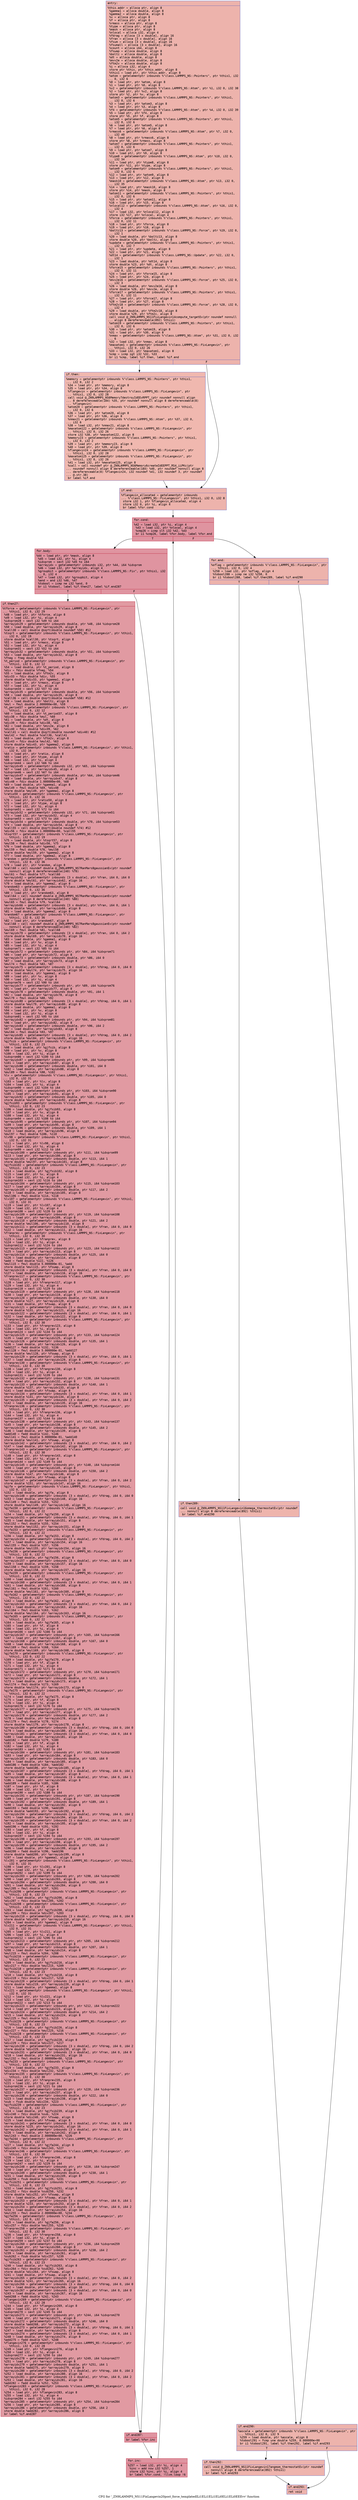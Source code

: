 digraph "CFG for '_ZN9LAMMPS_NS11FixLangevin20post_force_templatedILi1ELi1ELi1ELi0ELi1ELi0EEEvv' function" {
	label="CFG for '_ZN9LAMMPS_NS11FixLangevin20post_force_templatedILi1ELi1ELi1ELi0ELi1ELi0EEEvv' function";

	Node0x55e6b1d7f4d0 [shape=record,color="#3d50c3ff", style=filled, fillcolor="#d6524470" fontname="Courier",label="{entry:\l|  %this.addr = alloca ptr, align 8\l  %gamma1 = alloca double, align 8\l  %gamma2 = alloca double, align 8\l  %v = alloca ptr, align 8\l  %f = alloca ptr, align 8\l  %rmass = alloca ptr, align 8\l  %type = alloca ptr, align 8\l  %mask = alloca ptr, align 8\l  %nlocal = alloca i32, align 4\l  %fdrag = alloca [3 x double], align 16\l  %fran = alloca [3 x double], align 16\l  %fsum = alloca [3 x double], align 16\l  %fsumall = alloca [3 x double], align 16\l  %count = alloca i64, align 8\l  %fswap = alloca double, align 8\l  %boltz = alloca double, align 8\l  %dt = alloca double, align 8\l  %mvv2e = alloca double, align 8\l  %ftm2v = alloca double, align 8\l  %i = alloca i32, align 4\l  store ptr %this, ptr %this.addr, align 8\l  %this1 = load ptr, ptr %this.addr, align 8\l  %atom = getelementptr inbounds %\"class.LAMMPS_NS::Pointers\", ptr %this1, i32\l... 0, i32 6\l  %0 = load ptr, ptr %atom, align 8\l  %1 = load ptr, ptr %0, align 8\l  %v2 = getelementptr inbounds %\"class.LAMMPS_NS::Atom\", ptr %1, i32 0, i32 38\l  %2 = load ptr, ptr %v2, align 8\l  store ptr %2, ptr %v, align 8\l  %atom3 = getelementptr inbounds %\"class.LAMMPS_NS::Pointers\", ptr %this1,\l... i32 0, i32 6\l  %3 = load ptr, ptr %atom3, align 8\l  %4 = load ptr, ptr %3, align 8\l  %f4 = getelementptr inbounds %\"class.LAMMPS_NS::Atom\", ptr %4, i32 0, i32 39\l  %5 = load ptr, ptr %f4, align 8\l  store ptr %5, ptr %f, align 8\l  %atom5 = getelementptr inbounds %\"class.LAMMPS_NS::Pointers\", ptr %this1,\l... i32 0, i32 6\l  %6 = load ptr, ptr %atom5, align 8\l  %7 = load ptr, ptr %6, align 8\l  %rmass6 = getelementptr inbounds %\"class.LAMMPS_NS::Atom\", ptr %7, i32 0,\l... i32 40\l  %8 = load ptr, ptr %rmass6, align 8\l  store ptr %8, ptr %rmass, align 8\l  %atom7 = getelementptr inbounds %\"class.LAMMPS_NS::Pointers\", ptr %this1,\l... i32 0, i32 6\l  %9 = load ptr, ptr %atom7, align 8\l  %10 = load ptr, ptr %9, align 8\l  %type8 = getelementptr inbounds %\"class.LAMMPS_NS::Atom\", ptr %10, i32 0,\l... i32 34\l  %11 = load ptr, ptr %type8, align 8\l  store ptr %11, ptr %type, align 8\l  %atom9 = getelementptr inbounds %\"class.LAMMPS_NS::Pointers\", ptr %this1,\l... i32 0, i32 6\l  %12 = load ptr, ptr %atom9, align 8\l  %13 = load ptr, ptr %12, align 8\l  %mask10 = getelementptr inbounds %\"class.LAMMPS_NS::Atom\", ptr %13, i32 0,\l... i32 35\l  %14 = load ptr, ptr %mask10, align 8\l  store ptr %14, ptr %mask, align 8\l  %atom11 = getelementptr inbounds %\"class.LAMMPS_NS::Pointers\", ptr %this1,\l... i32 0, i32 6\l  %15 = load ptr, ptr %atom11, align 8\l  %16 = load ptr, ptr %15, align 8\l  %nlocal12 = getelementptr inbounds %\"class.LAMMPS_NS::Atom\", ptr %16, i32 0,\l... i32 4\l  %17 = load i32, ptr %nlocal12, align 8\l  store i32 %17, ptr %nlocal, align 4\l  %force = getelementptr inbounds %\"class.LAMMPS_NS::Pointers\", ptr %this1,\l... i32 0, i32 11\l  %18 = load ptr, ptr %force, align 8\l  %19 = load ptr, ptr %18, align 8\l  %boltz13 = getelementptr inbounds %\"class.LAMMPS_NS::Force\", ptr %19, i32 0,\l... i32 1\l  %20 = load double, ptr %boltz13, align 8\l  store double %20, ptr %boltz, align 8\l  %update = getelementptr inbounds %\"class.LAMMPS_NS::Pointers\", ptr %this1,\l... i32 0, i32 7\l  %21 = load ptr, ptr %update, align 8\l  %22 = load ptr, ptr %21, align 8\l  %dt14 = getelementptr inbounds %\"class.LAMMPS_NS::Update\", ptr %22, i32 0,\l... i32 1\l  %23 = load double, ptr %dt14, align 8\l  store double %23, ptr %dt, align 8\l  %force15 = getelementptr inbounds %\"class.LAMMPS_NS::Pointers\", ptr %this1,\l... i32 0, i32 11\l  %24 = load ptr, ptr %force15, align 8\l  %25 = load ptr, ptr %24, align 8\l  %mvv2e16 = getelementptr inbounds %\"class.LAMMPS_NS::Force\", ptr %25, i32 0,\l... i32 3\l  %26 = load double, ptr %mvv2e16, align 8\l  store double %26, ptr %mvv2e, align 8\l  %force17 = getelementptr inbounds %\"class.LAMMPS_NS::Pointers\", ptr %this1,\l... i32 0, i32 11\l  %27 = load ptr, ptr %force17, align 8\l  %28 = load ptr, ptr %27, align 8\l  %ftm2v18 = getelementptr inbounds %\"class.LAMMPS_NS::Force\", ptr %28, i32 0,\l... i32 4\l  %29 = load double, ptr %ftm2v18, align 8\l  store double %29, ptr %ftm2v, align 8\l  call void @_ZN9LAMMPS_NS11FixLangevin14compute_targetEv(ptr noundef nonnull\l... align 8 dereferenceable(892) %this1)\l  %atom19 = getelementptr inbounds %\"class.LAMMPS_NS::Pointers\", ptr %this1,\l... i32 0, i32 6\l  %30 = load ptr, ptr %atom19, align 8\l  %31 = load ptr, ptr %30, align 8\l  %nmax = getelementptr inbounds %\"class.LAMMPS_NS::Atom\", ptr %31, i32 0, i32\l... 6\l  %32 = load i32, ptr %nmax, align 8\l  %maxatom1 = getelementptr inbounds %\"class.LAMMPS_NS::FixLangevin\", ptr\l... %this1, i32 0, i32 26\l  %33 = load i32, ptr %maxatom1, align 8\l  %cmp = icmp sgt i32 %32, %33\l  br i1 %cmp, label %if.then, label %if.end\l|{<s0>T|<s1>F}}"];
	Node0x55e6b1d7f4d0:s0 -> Node0x55e6b1d934c0[tooltip="entry -> if.then\nProbability 50.00%" ];
	Node0x55e6b1d7f4d0:s1 -> Node0x55e6b1d93530[tooltip="entry -> if.end\nProbability 50.00%" ];
	Node0x55e6b1d934c0 [shape=record,color="#3d50c3ff", style=filled, fillcolor="#dc5d4a70" fontname="Courier",label="{if.then:\l|  %memory = getelementptr inbounds %\"class.LAMMPS_NS::Pointers\", ptr %this1,\l... i32 0, i32 2\l  %34 = load ptr, ptr %memory, align 8\l  %35 = load ptr, ptr %34, align 8\l  %flangevin = getelementptr inbounds %\"class.LAMMPS_NS::FixLangevin\", ptr\l... %this1, i32 0, i32 28\l  call void @_ZN9LAMMPS_NS6Memory7destroyIdEEvRPPT_(ptr noundef nonnull align\l... 8 dereferenceable(184) %35, ptr noundef nonnull align 8 dereferenceable(8)\l... %flangevin)\l  %atom20 = getelementptr inbounds %\"class.LAMMPS_NS::Pointers\", ptr %this1,\l... i32 0, i32 6\l  %36 = load ptr, ptr %atom20, align 8\l  %37 = load ptr, ptr %36, align 8\l  %nmax21 = getelementptr inbounds %\"class.LAMMPS_NS::Atom\", ptr %37, i32 0,\l... i32 6\l  %38 = load i32, ptr %nmax21, align 8\l  %maxatom122 = getelementptr inbounds %\"class.LAMMPS_NS::FixLangevin\", ptr\l... %this1, i32 0, i32 26\l  store i32 %38, ptr %maxatom122, align 8\l  %memory23 = getelementptr inbounds %\"class.LAMMPS_NS::Pointers\", ptr %this1,\l... i32 0, i32 2\l  %39 = load ptr, ptr %memory23, align 8\l  %40 = load ptr, ptr %39, align 8\l  %flangevin24 = getelementptr inbounds %\"class.LAMMPS_NS::FixLangevin\", ptr\l... %this1, i32 0, i32 28\l  %maxatom125 = getelementptr inbounds %\"class.LAMMPS_NS::FixLangevin\", ptr\l... %this1, i32 0, i32 26\l  %41 = load i32, ptr %maxatom125, align 8\l  %call = call noundef ptr @_ZN9LAMMPS_NS6Memory6createIdEEPPT_RS4_iiPKc(ptr\l... noundef nonnull align 8 dereferenceable(184) %40, ptr noundef nonnull align 8\l... dereferenceable(8) %flangevin24, i32 noundef %41, i32 noundef 3, ptr noundef\l... @.str.38)\l  br label %if.end\l}"];
	Node0x55e6b1d934c0 -> Node0x55e6b1d93530[tooltip="if.then -> if.end\nProbability 100.00%" ];
	Node0x55e6b1d93530 [shape=record,color="#3d50c3ff", style=filled, fillcolor="#d6524470" fontname="Courier",label="{if.end:\l|  %flangevin_allocated = getelementptr inbounds\l... %\"class.LAMMPS_NS::FixLangevin\", ptr %this1, i32 0, i32 8\l  store i32 1, ptr %flangevin_allocated, align 4\l  store i32 0, ptr %i, align 4\l  br label %for.cond\l}"];
	Node0x55e6b1d93530 -> Node0x55e6b1d94b30[tooltip="if.end -> for.cond\nProbability 100.00%" ];
	Node0x55e6b1d94b30 [shape=record,color="#b70d28ff", style=filled, fillcolor="#b70d2870" fontname="Courier",label="{for.cond:\l|  %42 = load i32, ptr %i, align 4\l  %43 = load i32, ptr %nlocal, align 4\l  %cmp26 = icmp slt i32 %42, %43\l  br i1 %cmp26, label %for.body, label %for.end\l|{<s0>T|<s1>F}}"];
	Node0x55e6b1d94b30:s0 -> Node0x55e6b1d94d80[tooltip="for.cond -> for.body\nProbability 96.88%" ];
	Node0x55e6b1d94b30:s1 -> Node0x55e6b1d94dd0[tooltip="for.cond -> for.end\nProbability 3.12%" ];
	Node0x55e6b1d94d80 [shape=record,color="#b70d28ff", style=filled, fillcolor="#b70d2870" fontname="Courier",label="{for.body:\l|  %44 = load ptr, ptr %mask, align 8\l  %45 = load i32, ptr %i, align 4\l  %idxprom = sext i32 %45 to i64\l  %arrayidx = getelementptr inbounds i32, ptr %44, i64 %idxprom\l  %46 = load i32, ptr %arrayidx, align 4\l  %groupbit = getelementptr inbounds %\"class.LAMMPS_NS::Fix\", ptr %this1, i32\l... 0, i32 4\l  %47 = load i32, ptr %groupbit, align 4\l  %and = and i32 %46, %47\l  %tobool = icmp ne i32 %and, 0\l  br i1 %tobool, label %if.then27, label %if.end287\l|{<s0>T|<s1>F}}"];
	Node0x55e6b1d94d80:s0 -> Node0x55e6b1d95c80[tooltip="for.body -> if.then27\nProbability 62.50%" ];
	Node0x55e6b1d94d80:s1 -> Node0x55e6b1d95d00[tooltip="for.body -> if.end287\nProbability 37.50%" ];
	Node0x55e6b1d95c80 [shape=record,color="#b70d28ff", style=filled, fillcolor="#bb1b2c70" fontname="Courier",label="{if.then27:\l|  %tforce = getelementptr inbounds %\"class.LAMMPS_NS::FixLangevin\", ptr\l... %this1, i32 0, i32 29\l  %48 = load ptr, ptr %tforce, align 8\l  %49 = load i32, ptr %i, align 4\l  %idxprom28 = sext i32 %49 to i64\l  %arrayidx29 = getelementptr inbounds double, ptr %48, i64 %idxprom28\l  %50 = load double, ptr %arrayidx29, align 8\l  %call30 = call double @sqrt(double noundef %50) #12\l  %tsqrt = getelementptr inbounds %\"class.LAMMPS_NS::FixLangevin\", ptr %this1,\l... i32 0, i32 19\l  store double %call30, ptr %tsqrt, align 8\l  %51 = load ptr, ptr %rmass, align 8\l  %52 = load i32, ptr %i, align 4\l  %idxprom31 = sext i32 %52 to i64\l  %arrayidx32 = getelementptr inbounds double, ptr %51, i64 %idxprom31\l  %53 = load double, ptr %arrayidx32, align 8\l  %fneg = fneg double %53\l  %t_period = getelementptr inbounds %\"class.LAMMPS_NS::FixLangevin\", ptr\l... %this1, i32 0, i32 12\l  %54 = load double, ptr %t_period, align 8\l  %div = fdiv double %fneg, %54\l  %55 = load double, ptr %ftm2v, align 8\l  %div33 = fdiv double %div, %55\l  store double %div33, ptr %gamma1, align 8\l  %56 = load ptr, ptr %rmass, align 8\l  %57 = load i32, ptr %i, align 4\l  %idxprom34 = sext i32 %57 to i64\l  %arrayidx35 = getelementptr inbounds double, ptr %56, i64 %idxprom34\l  %58 = load double, ptr %arrayidx35, align 8\l  %call36 = call double @sqrt(double noundef %58) #12\l  %59 = load double, ptr %boltz, align 8\l  %mul = fmul double 2.000000e+00, %59\l  %t_period37 = getelementptr inbounds %\"class.LAMMPS_NS::FixLangevin\", ptr\l... %this1, i32 0, i32 12\l  %60 = load double, ptr %t_period37, align 8\l  %div38 = fdiv double %mul, %60\l  %61 = load double, ptr %dt, align 8\l  %div39 = fdiv double %div38, %61\l  %62 = load double, ptr %mvv2e, align 8\l  %div40 = fdiv double %div39, %62\l  %call41 = call double @sqrt(double noundef %div40) #12\l  %mul42 = fmul double %call36, %call41\l  %63 = load double, ptr %ftm2v, align 8\l  %div43 = fdiv double %mul42, %63\l  store double %div43, ptr %gamma2, align 8\l  %ratio = getelementptr inbounds %\"class.LAMMPS_NS::FixLangevin\", ptr %this1,\l... i32 0, i32 16\l  %64 = load ptr, ptr %ratio, align 8\l  %65 = load ptr, ptr %type, align 8\l  %66 = load i32, ptr %i, align 4\l  %idxprom44 = sext i32 %66 to i64\l  %arrayidx45 = getelementptr inbounds i32, ptr %65, i64 %idxprom44\l  %67 = load i32, ptr %arrayidx45, align 4\l  %idxprom46 = sext i32 %67 to i64\l  %arrayidx47 = getelementptr inbounds double, ptr %64, i64 %idxprom46\l  %68 = load double, ptr %arrayidx47, align 8\l  %div48 = fdiv double 1.000000e+00, %68\l  %69 = load double, ptr %gamma1, align 8\l  %mul49 = fmul double %69, %div48\l  store double %mul49, ptr %gamma1, align 8\l  %ratio50 = getelementptr inbounds %\"class.LAMMPS_NS::FixLangevin\", ptr\l... %this1, i32 0, i32 16\l  %70 = load ptr, ptr %ratio50, align 8\l  %71 = load ptr, ptr %type, align 8\l  %72 = load i32, ptr %i, align 4\l  %idxprom51 = sext i32 %72 to i64\l  %arrayidx52 = getelementptr inbounds i32, ptr %71, i64 %idxprom51\l  %73 = load i32, ptr %arrayidx52, align 4\l  %idxprom53 = sext i32 %73 to i64\l  %arrayidx54 = getelementptr inbounds double, ptr %70, i64 %idxprom53\l  %74 = load double, ptr %arrayidx54, align 8\l  %call55 = call double @sqrt(double noundef %74) #12\l  %div56 = fdiv double 1.000000e+00, %call55\l  %tsqrt57 = getelementptr inbounds %\"class.LAMMPS_NS::FixLangevin\", ptr\l... %this1, i32 0, i32 19\l  %75 = load double, ptr %tsqrt57, align 8\l  %mul58 = fmul double %div56, %75\l  %76 = load double, ptr %gamma2, align 8\l  %mul59 = fmul double %76, %mul58\l  store double %mul59, ptr %gamma2, align 8\l  %77 = load double, ptr %gamma2, align 8\l  %random = getelementptr inbounds %\"class.LAMMPS_NS::FixLangevin\", ptr\l... %this1, i32 0, i32 36\l  %78 = load ptr, ptr %random, align 8\l  %call60 = call noundef double @_ZN9LAMMPS_NS7RanMars8gaussianEv(ptr noundef\l... nonnull align 8 dereferenceable(240) %78)\l  %mul61 = fmul double %77, %call60\l  %arrayidx62 = getelementptr inbounds [3 x double], ptr %fran, i64 0, i64 0\l  store double %mul61, ptr %arrayidx62, align 16\l  %79 = load double, ptr %gamma2, align 8\l  %random63 = getelementptr inbounds %\"class.LAMMPS_NS::FixLangevin\", ptr\l... %this1, i32 0, i32 36\l  %80 = load ptr, ptr %random63, align 8\l  %call64 = call noundef double @_ZN9LAMMPS_NS7RanMars8gaussianEv(ptr noundef\l... nonnull align 8 dereferenceable(240) %80)\l  %mul65 = fmul double %79, %call64\l  %arrayidx66 = getelementptr inbounds [3 x double], ptr %fran, i64 0, i64 1\l  store double %mul65, ptr %arrayidx66, align 8\l  %81 = load double, ptr %gamma2, align 8\l  %random67 = getelementptr inbounds %\"class.LAMMPS_NS::FixLangevin\", ptr\l... %this1, i32 0, i32 36\l  %82 = load ptr, ptr %random67, align 8\l  %call68 = call noundef double @_ZN9LAMMPS_NS7RanMars8gaussianEv(ptr noundef\l... nonnull align 8 dereferenceable(240) %82)\l  %mul69 = fmul double %81, %call68\l  %arrayidx70 = getelementptr inbounds [3 x double], ptr %fran, i64 0, i64 2\l  store double %mul69, ptr %arrayidx70, align 16\l  %83 = load double, ptr %gamma1, align 8\l  %84 = load ptr, ptr %v, align 8\l  %85 = load i32, ptr %i, align 4\l  %idxprom71 = sext i32 %85 to i64\l  %arrayidx72 = getelementptr inbounds ptr, ptr %84, i64 %idxprom71\l  %86 = load ptr, ptr %arrayidx72, align 8\l  %arrayidx73 = getelementptr inbounds double, ptr %86, i64 0\l  %87 = load double, ptr %arrayidx73, align 8\l  %mul74 = fmul double %83, %87\l  %arrayidx75 = getelementptr inbounds [3 x double], ptr %fdrag, i64 0, i64 0\l  store double %mul74, ptr %arrayidx75, align 16\l  %88 = load double, ptr %gamma1, align 8\l  %89 = load ptr, ptr %v, align 8\l  %90 = load i32, ptr %i, align 4\l  %idxprom76 = sext i32 %90 to i64\l  %arrayidx77 = getelementptr inbounds ptr, ptr %89, i64 %idxprom76\l  %91 = load ptr, ptr %arrayidx77, align 8\l  %arrayidx78 = getelementptr inbounds double, ptr %91, i64 1\l  %92 = load double, ptr %arrayidx78, align 8\l  %mul79 = fmul double %88, %92\l  %arrayidx80 = getelementptr inbounds [3 x double], ptr %fdrag, i64 0, i64 1\l  store double %mul79, ptr %arrayidx80, align 8\l  %93 = load double, ptr %gamma1, align 8\l  %94 = load ptr, ptr %v, align 8\l  %95 = load i32, ptr %i, align 4\l  %idxprom81 = sext i32 %95 to i64\l  %arrayidx82 = getelementptr inbounds ptr, ptr %94, i64 %idxprom81\l  %96 = load ptr, ptr %arrayidx82, align 8\l  %arrayidx83 = getelementptr inbounds double, ptr %96, i64 2\l  %97 = load double, ptr %arrayidx83, align 8\l  %mul84 = fmul double %93, %97\l  %arrayidx85 = getelementptr inbounds [3 x double], ptr %fdrag, i64 0, i64 2\l  store double %mul84, ptr %arrayidx85, align 16\l  %gjfsib = getelementptr inbounds %\"class.LAMMPS_NS::FixLangevin\", ptr\l... %this1, i32 0, i32 23\l  %98 = load double, ptr %gjfsib, align 8\l  %99 = load ptr, ptr %v, align 8\l  %100 = load i32, ptr %i, align 4\l  %idxprom86 = sext i32 %100 to i64\l  %arrayidx87 = getelementptr inbounds ptr, ptr %99, i64 %idxprom86\l  %101 = load ptr, ptr %arrayidx87, align 8\l  %arrayidx88 = getelementptr inbounds double, ptr %101, i64 0\l  %102 = load double, ptr %arrayidx88, align 8\l  %mul89 = fmul double %98, %102\l  %lv = getelementptr inbounds %\"class.LAMMPS_NS::FixLangevin\", ptr %this1,\l... i32 0, i32 31\l  %103 = load ptr, ptr %lv, align 8\l  %104 = load i32, ptr %i, align 4\l  %idxprom90 = sext i32 %104 to i64\l  %arrayidx91 = getelementptr inbounds ptr, ptr %103, i64 %idxprom90\l  %105 = load ptr, ptr %arrayidx91, align 8\l  %arrayidx92 = getelementptr inbounds double, ptr %105, i64 0\l  store double %mul89, ptr %arrayidx92, align 8\l  %gjfsib93 = getelementptr inbounds %\"class.LAMMPS_NS::FixLangevin\", ptr\l... %this1, i32 0, i32 23\l  %106 = load double, ptr %gjfsib93, align 8\l  %107 = load ptr, ptr %v, align 8\l  %108 = load i32, ptr %i, align 4\l  %idxprom94 = sext i32 %108 to i64\l  %arrayidx95 = getelementptr inbounds ptr, ptr %107, i64 %idxprom94\l  %109 = load ptr, ptr %arrayidx95, align 8\l  %arrayidx96 = getelementptr inbounds double, ptr %109, i64 1\l  %110 = load double, ptr %arrayidx96, align 8\l  %mul97 = fmul double %106, %110\l  %lv98 = getelementptr inbounds %\"class.LAMMPS_NS::FixLangevin\", ptr %this1,\l... i32 0, i32 31\l  %111 = load ptr, ptr %lv98, align 8\l  %112 = load i32, ptr %i, align 4\l  %idxprom99 = sext i32 %112 to i64\l  %arrayidx100 = getelementptr inbounds ptr, ptr %111, i64 %idxprom99\l  %113 = load ptr, ptr %arrayidx100, align 8\l  %arrayidx101 = getelementptr inbounds double, ptr %113, i64 1\l  store double %mul97, ptr %arrayidx101, align 8\l  %gjfsib102 = getelementptr inbounds %\"class.LAMMPS_NS::FixLangevin\", ptr\l... %this1, i32 0, i32 23\l  %114 = load double, ptr %gjfsib102, align 8\l  %115 = load ptr, ptr %v, align 8\l  %116 = load i32, ptr %i, align 4\l  %idxprom103 = sext i32 %116 to i64\l  %arrayidx104 = getelementptr inbounds ptr, ptr %115, i64 %idxprom103\l  %117 = load ptr, ptr %arrayidx104, align 8\l  %arrayidx105 = getelementptr inbounds double, ptr %117, i64 2\l  %118 = load double, ptr %arrayidx105, align 8\l  %mul106 = fmul double %114, %118\l  %lv107 = getelementptr inbounds %\"class.LAMMPS_NS::FixLangevin\", ptr %this1,\l... i32 0, i32 31\l  %119 = load ptr, ptr %lv107, align 8\l  %120 = load i32, ptr %i, align 4\l  %idxprom108 = sext i32 %120 to i64\l  %arrayidx109 = getelementptr inbounds ptr, ptr %119, i64 %idxprom108\l  %121 = load ptr, ptr %arrayidx109, align 8\l  %arrayidx110 = getelementptr inbounds double, ptr %121, i64 2\l  store double %mul106, ptr %arrayidx110, align 8\l  %arrayidx111 = getelementptr inbounds [3 x double], ptr %fran, i64 0, i64 0\l  %122 = load double, ptr %arrayidx111, align 16\l  %franprev = getelementptr inbounds %\"class.LAMMPS_NS::FixLangevin\", ptr\l... %this1, i32 0, i32 30\l  %123 = load ptr, ptr %franprev, align 8\l  %124 = load i32, ptr %i, align 4\l  %idxprom112 = sext i32 %124 to i64\l  %arrayidx113 = getelementptr inbounds ptr, ptr %123, i64 %idxprom112\l  %125 = load ptr, ptr %arrayidx113, align 8\l  %arrayidx114 = getelementptr inbounds double, ptr %125, i64 0\l  %126 = load double, ptr %arrayidx114, align 8\l  %add = fadd double %122, %126\l  %mul115 = fmul double 5.000000e-01, %add\l  store double %mul115, ptr %fswap, align 8\l  %arrayidx116 = getelementptr inbounds [3 x double], ptr %fran, i64 0, i64 0\l  %127 = load double, ptr %arrayidx116, align 16\l  %franprev117 = getelementptr inbounds %\"class.LAMMPS_NS::FixLangevin\", ptr\l... %this1, i32 0, i32 30\l  %128 = load ptr, ptr %franprev117, align 8\l  %129 = load i32, ptr %i, align 4\l  %idxprom118 = sext i32 %129 to i64\l  %arrayidx119 = getelementptr inbounds ptr, ptr %128, i64 %idxprom118\l  %130 = load ptr, ptr %arrayidx119, align 8\l  %arrayidx120 = getelementptr inbounds double, ptr %130, i64 0\l  store double %127, ptr %arrayidx120, align 8\l  %131 = load double, ptr %fswap, align 8\l  %arrayidx121 = getelementptr inbounds [3 x double], ptr %fran, i64 0, i64 0\l  store double %131, ptr %arrayidx121, align 16\l  %arrayidx122 = getelementptr inbounds [3 x double], ptr %fran, i64 0, i64 1\l  %132 = load double, ptr %arrayidx122, align 8\l  %franprev123 = getelementptr inbounds %\"class.LAMMPS_NS::FixLangevin\", ptr\l... %this1, i32 0, i32 30\l  %133 = load ptr, ptr %franprev123, align 8\l  %134 = load i32, ptr %i, align 4\l  %idxprom124 = sext i32 %134 to i64\l  %arrayidx125 = getelementptr inbounds ptr, ptr %133, i64 %idxprom124\l  %135 = load ptr, ptr %arrayidx125, align 8\l  %arrayidx126 = getelementptr inbounds double, ptr %135, i64 1\l  %136 = load double, ptr %arrayidx126, align 8\l  %add127 = fadd double %132, %136\l  %mul128 = fmul double 5.000000e-01, %add127\l  store double %mul128, ptr %fswap, align 8\l  %arrayidx129 = getelementptr inbounds [3 x double], ptr %fran, i64 0, i64 1\l  %137 = load double, ptr %arrayidx129, align 8\l  %franprev130 = getelementptr inbounds %\"class.LAMMPS_NS::FixLangevin\", ptr\l... %this1, i32 0, i32 30\l  %138 = load ptr, ptr %franprev130, align 8\l  %139 = load i32, ptr %i, align 4\l  %idxprom131 = sext i32 %139 to i64\l  %arrayidx132 = getelementptr inbounds ptr, ptr %138, i64 %idxprom131\l  %140 = load ptr, ptr %arrayidx132, align 8\l  %arrayidx133 = getelementptr inbounds double, ptr %140, i64 1\l  store double %137, ptr %arrayidx133, align 8\l  %141 = load double, ptr %fswap, align 8\l  %arrayidx134 = getelementptr inbounds [3 x double], ptr %fran, i64 0, i64 1\l  store double %141, ptr %arrayidx134, align 8\l  %arrayidx135 = getelementptr inbounds [3 x double], ptr %fran, i64 0, i64 2\l  %142 = load double, ptr %arrayidx135, align 16\l  %franprev136 = getelementptr inbounds %\"class.LAMMPS_NS::FixLangevin\", ptr\l... %this1, i32 0, i32 30\l  %143 = load ptr, ptr %franprev136, align 8\l  %144 = load i32, ptr %i, align 4\l  %idxprom137 = sext i32 %144 to i64\l  %arrayidx138 = getelementptr inbounds ptr, ptr %143, i64 %idxprom137\l  %145 = load ptr, ptr %arrayidx138, align 8\l  %arrayidx139 = getelementptr inbounds double, ptr %145, i64 2\l  %146 = load double, ptr %arrayidx139, align 8\l  %add140 = fadd double %142, %146\l  %mul141 = fmul double 5.000000e-01, %add140\l  store double %mul141, ptr %fswap, align 8\l  %arrayidx142 = getelementptr inbounds [3 x double], ptr %fran, i64 0, i64 2\l  %147 = load double, ptr %arrayidx142, align 16\l  %franprev143 = getelementptr inbounds %\"class.LAMMPS_NS::FixLangevin\", ptr\l... %this1, i32 0, i32 30\l  %148 = load ptr, ptr %franprev143, align 8\l  %149 = load i32, ptr %i, align 4\l  %idxprom144 = sext i32 %149 to i64\l  %arrayidx145 = getelementptr inbounds ptr, ptr %148, i64 %idxprom144\l  %150 = load ptr, ptr %arrayidx145, align 8\l  %arrayidx146 = getelementptr inbounds double, ptr %150, i64 2\l  store double %147, ptr %arrayidx146, align 8\l  %151 = load double, ptr %fswap, align 8\l  %arrayidx147 = getelementptr inbounds [3 x double], ptr %fran, i64 0, i64 2\l  store double %151, ptr %arrayidx147, align 16\l  %gjfa = getelementptr inbounds %\"class.LAMMPS_NS::FixLangevin\", ptr %this1,\l... i32 0, i32 22\l  %152 = load double, ptr %gjfa, align 8\l  %arrayidx148 = getelementptr inbounds [3 x double], ptr %fdrag, i64 0, i64 0\l  %153 = load double, ptr %arrayidx148, align 16\l  %mul149 = fmul double %153, %152\l  store double %mul149, ptr %arrayidx148, align 16\l  %gjfa150 = getelementptr inbounds %\"class.LAMMPS_NS::FixLangevin\", ptr\l... %this1, i32 0, i32 22\l  %154 = load double, ptr %gjfa150, align 8\l  %arrayidx151 = getelementptr inbounds [3 x double], ptr %fdrag, i64 0, i64 1\l  %155 = load double, ptr %arrayidx151, align 8\l  %mul152 = fmul double %155, %154\l  store double %mul152, ptr %arrayidx151, align 8\l  %gjfa153 = getelementptr inbounds %\"class.LAMMPS_NS::FixLangevin\", ptr\l... %this1, i32 0, i32 22\l  %156 = load double, ptr %gjfa153, align 8\l  %arrayidx154 = getelementptr inbounds [3 x double], ptr %fdrag, i64 0, i64 2\l  %157 = load double, ptr %arrayidx154, align 16\l  %mul155 = fmul double %157, %156\l  store double %mul155, ptr %arrayidx154, align 16\l  %gjfa156 = getelementptr inbounds %\"class.LAMMPS_NS::FixLangevin\", ptr\l... %this1, i32 0, i32 22\l  %158 = load double, ptr %gjfa156, align 8\l  %arrayidx157 = getelementptr inbounds [3 x double], ptr %fran, i64 0, i64 0\l  %159 = load double, ptr %arrayidx157, align 16\l  %mul158 = fmul double %159, %158\l  store double %mul158, ptr %arrayidx157, align 16\l  %gjfa159 = getelementptr inbounds %\"class.LAMMPS_NS::FixLangevin\", ptr\l... %this1, i32 0, i32 22\l  %160 = load double, ptr %gjfa159, align 8\l  %arrayidx160 = getelementptr inbounds [3 x double], ptr %fran, i64 0, i64 1\l  %161 = load double, ptr %arrayidx160, align 8\l  %mul161 = fmul double %161, %160\l  store double %mul161, ptr %arrayidx160, align 8\l  %gjfa162 = getelementptr inbounds %\"class.LAMMPS_NS::FixLangevin\", ptr\l... %this1, i32 0, i32 22\l  %162 = load double, ptr %gjfa162, align 8\l  %arrayidx163 = getelementptr inbounds [3 x double], ptr %fran, i64 0, i64 2\l  %163 = load double, ptr %arrayidx163, align 16\l  %mul164 = fmul double %163, %162\l  store double %mul164, ptr %arrayidx163, align 16\l  %gjfa165 = getelementptr inbounds %\"class.LAMMPS_NS::FixLangevin\", ptr\l... %this1, i32 0, i32 22\l  %164 = load double, ptr %gjfa165, align 8\l  %165 = load ptr, ptr %f, align 8\l  %166 = load i32, ptr %i, align 4\l  %idxprom166 = sext i32 %166 to i64\l  %arrayidx167 = getelementptr inbounds ptr, ptr %165, i64 %idxprom166\l  %167 = load ptr, ptr %arrayidx167, align 8\l  %arrayidx168 = getelementptr inbounds double, ptr %167, i64 0\l  %168 = load double, ptr %arrayidx168, align 8\l  %mul169 = fmul double %168, %164\l  store double %mul169, ptr %arrayidx168, align 8\l  %gjfa170 = getelementptr inbounds %\"class.LAMMPS_NS::FixLangevin\", ptr\l... %this1, i32 0, i32 22\l  %169 = load double, ptr %gjfa170, align 8\l  %170 = load ptr, ptr %f, align 8\l  %171 = load i32, ptr %i, align 4\l  %idxprom171 = sext i32 %171 to i64\l  %arrayidx172 = getelementptr inbounds ptr, ptr %170, i64 %idxprom171\l  %172 = load ptr, ptr %arrayidx172, align 8\l  %arrayidx173 = getelementptr inbounds double, ptr %172, i64 1\l  %173 = load double, ptr %arrayidx173, align 8\l  %mul174 = fmul double %173, %169\l  store double %mul174, ptr %arrayidx173, align 8\l  %gjfa175 = getelementptr inbounds %\"class.LAMMPS_NS::FixLangevin\", ptr\l... %this1, i32 0, i32 22\l  %174 = load double, ptr %gjfa175, align 8\l  %175 = load ptr, ptr %f, align 8\l  %176 = load i32, ptr %i, align 4\l  %idxprom176 = sext i32 %176 to i64\l  %arrayidx177 = getelementptr inbounds ptr, ptr %175, i64 %idxprom176\l  %177 = load ptr, ptr %arrayidx177, align 8\l  %arrayidx178 = getelementptr inbounds double, ptr %177, i64 2\l  %178 = load double, ptr %arrayidx178, align 8\l  %mul179 = fmul double %178, %174\l  store double %mul179, ptr %arrayidx178, align 8\l  %arrayidx180 = getelementptr inbounds [3 x double], ptr %fdrag, i64 0, i64 0\l  %179 = load double, ptr %arrayidx180, align 16\l  %arrayidx181 = getelementptr inbounds [3 x double], ptr %fran, i64 0, i64 0\l  %180 = load double, ptr %arrayidx181, align 16\l  %add182 = fadd double %179, %180\l  %181 = load ptr, ptr %f, align 8\l  %182 = load i32, ptr %i, align 4\l  %idxprom183 = sext i32 %182 to i64\l  %arrayidx184 = getelementptr inbounds ptr, ptr %181, i64 %idxprom183\l  %183 = load ptr, ptr %arrayidx184, align 8\l  %arrayidx185 = getelementptr inbounds double, ptr %183, i64 0\l  %184 = load double, ptr %arrayidx185, align 8\l  %add186 = fadd double %184, %add182\l  store double %add186, ptr %arrayidx185, align 8\l  %arrayidx187 = getelementptr inbounds [3 x double], ptr %fdrag, i64 0, i64 1\l  %185 = load double, ptr %arrayidx187, align 8\l  %arrayidx188 = getelementptr inbounds [3 x double], ptr %fran, i64 0, i64 1\l  %186 = load double, ptr %arrayidx188, align 8\l  %add189 = fadd double %185, %186\l  %187 = load ptr, ptr %f, align 8\l  %188 = load i32, ptr %i, align 4\l  %idxprom190 = sext i32 %188 to i64\l  %arrayidx191 = getelementptr inbounds ptr, ptr %187, i64 %idxprom190\l  %189 = load ptr, ptr %arrayidx191, align 8\l  %arrayidx192 = getelementptr inbounds double, ptr %189, i64 1\l  %190 = load double, ptr %arrayidx192, align 8\l  %add193 = fadd double %190, %add189\l  store double %add193, ptr %arrayidx192, align 8\l  %arrayidx194 = getelementptr inbounds [3 x double], ptr %fdrag, i64 0, i64 2\l  %191 = load double, ptr %arrayidx194, align 16\l  %arrayidx195 = getelementptr inbounds [3 x double], ptr %fran, i64 0, i64 2\l  %192 = load double, ptr %arrayidx195, align 16\l  %add196 = fadd double %191, %192\l  %193 = load ptr, ptr %f, align 8\l  %194 = load i32, ptr %i, align 4\l  %idxprom197 = sext i32 %194 to i64\l  %arrayidx198 = getelementptr inbounds ptr, ptr %193, i64 %idxprom197\l  %195 = load ptr, ptr %arrayidx198, align 8\l  %arrayidx199 = getelementptr inbounds double, ptr %195, i64 2\l  %196 = load double, ptr %arrayidx199, align 8\l  %add200 = fadd double %196, %add196\l  store double %add200, ptr %arrayidx199, align 8\l  %197 = load double, ptr %gamma1, align 8\l  %lv201 = getelementptr inbounds %\"class.LAMMPS_NS::FixLangevin\", ptr %this1,\l... i32 0, i32 31\l  %198 = load ptr, ptr %lv201, align 8\l  %199 = load i32, ptr %i, align 4\l  %idxprom202 = sext i32 %199 to i64\l  %arrayidx203 = getelementptr inbounds ptr, ptr %198, i64 %idxprom202\l  %200 = load ptr, ptr %arrayidx203, align 8\l  %arrayidx204 = getelementptr inbounds double, ptr %200, i64 0\l  %201 = load double, ptr %arrayidx204, align 8\l  %mul205 = fmul double %197, %201\l  %gjfsib206 = getelementptr inbounds %\"class.LAMMPS_NS::FixLangevin\", ptr\l... %this1, i32 0, i32 23\l  %202 = load double, ptr %gjfsib206, align 8\l  %div207 = fdiv double %mul205, %202\l  %gjfsib208 = getelementptr inbounds %\"class.LAMMPS_NS::FixLangevin\", ptr\l... %this1, i32 0, i32 23\l  %203 = load double, ptr %gjfsib208, align 8\l  %div209 = fdiv double %div207, %203\l  %arrayidx210 = getelementptr inbounds [3 x double], ptr %fdrag, i64 0, i64 0\l  store double %div209, ptr %arrayidx210, align 16\l  %204 = load double, ptr %gamma1, align 8\l  %lv211 = getelementptr inbounds %\"class.LAMMPS_NS::FixLangevin\", ptr %this1,\l... i32 0, i32 31\l  %205 = load ptr, ptr %lv211, align 8\l  %206 = load i32, ptr %i, align 4\l  %idxprom212 = sext i32 %206 to i64\l  %arrayidx213 = getelementptr inbounds ptr, ptr %205, i64 %idxprom212\l  %207 = load ptr, ptr %arrayidx213, align 8\l  %arrayidx214 = getelementptr inbounds double, ptr %207, i64 1\l  %208 = load double, ptr %arrayidx214, align 8\l  %mul215 = fmul double %204, %208\l  %gjfsib216 = getelementptr inbounds %\"class.LAMMPS_NS::FixLangevin\", ptr\l... %this1, i32 0, i32 23\l  %209 = load double, ptr %gjfsib216, align 8\l  %div217 = fdiv double %mul215, %209\l  %gjfsib218 = getelementptr inbounds %\"class.LAMMPS_NS::FixLangevin\", ptr\l... %this1, i32 0, i32 23\l  %210 = load double, ptr %gjfsib218, align 8\l  %div219 = fdiv double %div217, %210\l  %arrayidx220 = getelementptr inbounds [3 x double], ptr %fdrag, i64 0, i64 1\l  store double %div219, ptr %arrayidx220, align 8\l  %211 = load double, ptr %gamma1, align 8\l  %lv221 = getelementptr inbounds %\"class.LAMMPS_NS::FixLangevin\", ptr %this1,\l... i32 0, i32 31\l  %212 = load ptr, ptr %lv221, align 8\l  %213 = load i32, ptr %i, align 4\l  %idxprom222 = sext i32 %213 to i64\l  %arrayidx223 = getelementptr inbounds ptr, ptr %212, i64 %idxprom222\l  %214 = load ptr, ptr %arrayidx223, align 8\l  %arrayidx224 = getelementptr inbounds double, ptr %214, i64 2\l  %215 = load double, ptr %arrayidx224, align 8\l  %mul225 = fmul double %211, %215\l  %gjfsib226 = getelementptr inbounds %\"class.LAMMPS_NS::FixLangevin\", ptr\l... %this1, i32 0, i32 23\l  %216 = load double, ptr %gjfsib226, align 8\l  %div227 = fdiv double %mul225, %216\l  %gjfsib228 = getelementptr inbounds %\"class.LAMMPS_NS::FixLangevin\", ptr\l... %this1, i32 0, i32 23\l  %217 = load double, ptr %gjfsib228, align 8\l  %div229 = fdiv double %div227, %217\l  %arrayidx230 = getelementptr inbounds [3 x double], ptr %fdrag, i64 0, i64 2\l  store double %div229, ptr %arrayidx230, align 16\l  %arrayidx231 = getelementptr inbounds [3 x double], ptr %fran, i64 0, i64 0\l  %218 = load double, ptr %arrayidx231, align 16\l  %mul232 = fmul double 2.000000e+00, %218\l  %gjfa233 = getelementptr inbounds %\"class.LAMMPS_NS::FixLangevin\", ptr\l... %this1, i32 0, i32 22\l  %219 = load double, ptr %gjfa233, align 8\l  %div234 = fdiv double %mul232, %219\l  %franprev235 = getelementptr inbounds %\"class.LAMMPS_NS::FixLangevin\", ptr\l... %this1, i32 0, i32 30\l  %220 = load ptr, ptr %franprev235, align 8\l  %221 = load i32, ptr %i, align 4\l  %idxprom236 = sext i32 %221 to i64\l  %arrayidx237 = getelementptr inbounds ptr, ptr %220, i64 %idxprom236\l  %222 = load ptr, ptr %arrayidx237, align 8\l  %arrayidx238 = getelementptr inbounds double, ptr %222, i64 0\l  %223 = load double, ptr %arrayidx238, align 8\l  %sub = fsub double %div234, %223\l  %gjfsib239 = getelementptr inbounds %\"class.LAMMPS_NS::FixLangevin\", ptr\l... %this1, i32 0, i32 23\l  %224 = load double, ptr %gjfsib239, align 8\l  %div240 = fdiv double %sub, %224\l  store double %div240, ptr %fswap, align 8\l  %225 = load double, ptr %fswap, align 8\l  %arrayidx241 = getelementptr inbounds [3 x double], ptr %fran, i64 0, i64 0\l  store double %225, ptr %arrayidx241, align 16\l  %arrayidx242 = getelementptr inbounds [3 x double], ptr %fran, i64 0, i64 1\l  %226 = load double, ptr %arrayidx242, align 8\l  %mul243 = fmul double 2.000000e+00, %226\l  %gjfa244 = getelementptr inbounds %\"class.LAMMPS_NS::FixLangevin\", ptr\l... %this1, i32 0, i32 22\l  %227 = load double, ptr %gjfa244, align 8\l  %div245 = fdiv double %mul243, %227\l  %franprev246 = getelementptr inbounds %\"class.LAMMPS_NS::FixLangevin\", ptr\l... %this1, i32 0, i32 30\l  %228 = load ptr, ptr %franprev246, align 8\l  %229 = load i32, ptr %i, align 4\l  %idxprom247 = sext i32 %229 to i64\l  %arrayidx248 = getelementptr inbounds ptr, ptr %228, i64 %idxprom247\l  %230 = load ptr, ptr %arrayidx248, align 8\l  %arrayidx249 = getelementptr inbounds double, ptr %230, i64 1\l  %231 = load double, ptr %arrayidx249, align 8\l  %sub250 = fsub double %div245, %231\l  %gjfsib251 = getelementptr inbounds %\"class.LAMMPS_NS::FixLangevin\", ptr\l... %this1, i32 0, i32 23\l  %232 = load double, ptr %gjfsib251, align 8\l  %div252 = fdiv double %sub250, %232\l  store double %div252, ptr %fswap, align 8\l  %233 = load double, ptr %fswap, align 8\l  %arrayidx253 = getelementptr inbounds [3 x double], ptr %fran, i64 0, i64 1\l  store double %233, ptr %arrayidx253, align 8\l  %arrayidx254 = getelementptr inbounds [3 x double], ptr %fran, i64 0, i64 2\l  %234 = load double, ptr %arrayidx254, align 16\l  %mul255 = fmul double 2.000000e+00, %234\l  %gjfa256 = getelementptr inbounds %\"class.LAMMPS_NS::FixLangevin\", ptr\l... %this1, i32 0, i32 22\l  %235 = load double, ptr %gjfa256, align 8\l  %div257 = fdiv double %mul255, %235\l  %franprev258 = getelementptr inbounds %\"class.LAMMPS_NS::FixLangevin\", ptr\l... %this1, i32 0, i32 30\l  %236 = load ptr, ptr %franprev258, align 8\l  %237 = load i32, ptr %i, align 4\l  %idxprom259 = sext i32 %237 to i64\l  %arrayidx260 = getelementptr inbounds ptr, ptr %236, i64 %idxprom259\l  %238 = load ptr, ptr %arrayidx260, align 8\l  %arrayidx261 = getelementptr inbounds double, ptr %238, i64 2\l  %239 = load double, ptr %arrayidx261, align 8\l  %sub262 = fsub double %div257, %239\l  %gjfsib263 = getelementptr inbounds %\"class.LAMMPS_NS::FixLangevin\", ptr\l... %this1, i32 0, i32 23\l  %240 = load double, ptr %gjfsib263, align 8\l  %div264 = fdiv double %sub262, %240\l  store double %div264, ptr %fswap, align 8\l  %241 = load double, ptr %fswap, align 8\l  %arrayidx265 = getelementptr inbounds [3 x double], ptr %fran, i64 0, i64 2\l  store double %241, ptr %arrayidx265, align 16\l  %arrayidx266 = getelementptr inbounds [3 x double], ptr %fdrag, i64 0, i64 0\l  %242 = load double, ptr %arrayidx266, align 16\l  %arrayidx267 = getelementptr inbounds [3 x double], ptr %fran, i64 0, i64 0\l  %243 = load double, ptr %arrayidx267, align 16\l  %add268 = fadd double %242, %243\l  %flangevin269 = getelementptr inbounds %\"class.LAMMPS_NS::FixLangevin\", ptr\l... %this1, i32 0, i32 28\l  %244 = load ptr, ptr %flangevin269, align 8\l  %245 = load i32, ptr %i, align 4\l  %idxprom270 = sext i32 %245 to i64\l  %arrayidx271 = getelementptr inbounds ptr, ptr %244, i64 %idxprom270\l  %246 = load ptr, ptr %arrayidx271, align 8\l  %arrayidx272 = getelementptr inbounds double, ptr %246, i64 0\l  store double %add268, ptr %arrayidx272, align 8\l  %arrayidx273 = getelementptr inbounds [3 x double], ptr %fdrag, i64 0, i64 1\l  %247 = load double, ptr %arrayidx273, align 8\l  %arrayidx274 = getelementptr inbounds [3 x double], ptr %fran, i64 0, i64 1\l  %248 = load double, ptr %arrayidx274, align 8\l  %add275 = fadd double %247, %248\l  %flangevin276 = getelementptr inbounds %\"class.LAMMPS_NS::FixLangevin\", ptr\l... %this1, i32 0, i32 28\l  %249 = load ptr, ptr %flangevin276, align 8\l  %250 = load i32, ptr %i, align 4\l  %idxprom277 = sext i32 %250 to i64\l  %arrayidx278 = getelementptr inbounds ptr, ptr %249, i64 %idxprom277\l  %251 = load ptr, ptr %arrayidx278, align 8\l  %arrayidx279 = getelementptr inbounds double, ptr %251, i64 1\l  store double %add275, ptr %arrayidx279, align 8\l  %arrayidx280 = getelementptr inbounds [3 x double], ptr %fdrag, i64 0, i64 2\l  %252 = load double, ptr %arrayidx280, align 16\l  %arrayidx281 = getelementptr inbounds [3 x double], ptr %fran, i64 0, i64 2\l  %253 = load double, ptr %arrayidx281, align 16\l  %add282 = fadd double %252, %253\l  %flangevin283 = getelementptr inbounds %\"class.LAMMPS_NS::FixLangevin\", ptr\l... %this1, i32 0, i32 28\l  %254 = load ptr, ptr %flangevin283, align 8\l  %255 = load i32, ptr %i, align 4\l  %idxprom284 = sext i32 %255 to i64\l  %arrayidx285 = getelementptr inbounds ptr, ptr %254, i64 %idxprom284\l  %256 = load ptr, ptr %arrayidx285, align 8\l  %arrayidx286 = getelementptr inbounds double, ptr %256, i64 2\l  store double %add282, ptr %arrayidx286, align 8\l  br label %if.end287\l}"];
	Node0x55e6b1d95c80 -> Node0x55e6b1d95d00[tooltip="if.then27 -> if.end287\nProbability 100.00%" ];
	Node0x55e6b1d95d00 [shape=record,color="#b70d28ff", style=filled, fillcolor="#b70d2870" fontname="Courier",label="{if.end287:\l|  br label %for.inc\l}"];
	Node0x55e6b1d95d00 -> Node0x55e6b1dae940[tooltip="if.end287 -> for.inc\nProbability 100.00%" ];
	Node0x55e6b1dae940 [shape=record,color="#b70d28ff", style=filled, fillcolor="#b70d2870" fontname="Courier",label="{for.inc:\l|  %257 = load i32, ptr %i, align 4\l  %inc = add nsw i32 %257, 1\l  store i32 %inc, ptr %i, align 4\l  br label %for.cond, !llvm.loop !6\l}"];
	Node0x55e6b1dae940 -> Node0x55e6b1d94b30[tooltip="for.inc -> for.cond\nProbability 100.00%" ];
	Node0x55e6b1d94dd0 [shape=record,color="#3d50c3ff", style=filled, fillcolor="#d6524470" fontname="Courier",label="{for.end:\l|  %oflag = getelementptr inbounds %\"class.LAMMPS_NS::FixLangevin\", ptr\l... %this1, i32 0, i32 4\l  %258 = load i32, ptr %oflag, align 4\l  %tobool288 = icmp ne i32 %258, 0\l  br i1 %tobool288, label %if.then289, label %if.end290\l|{<s0>T|<s1>F}}"];
	Node0x55e6b1d94dd0:s0 -> Node0x55e6b1daef50[tooltip="for.end -> if.then289\nProbability 62.50%" ];
	Node0x55e6b1d94dd0:s1 -> Node0x55e6b1daefd0[tooltip="for.end -> if.end290\nProbability 37.50%" ];
	Node0x55e6b1daef50 [shape=record,color="#3d50c3ff", style=filled, fillcolor="#d8564670" fontname="Courier",label="{if.then289:\l|  call void @_ZN9LAMMPS_NS11FixLangevin16omega_thermostatEv(ptr noundef\l... nonnull align 8 dereferenceable(892) %this1)\l  br label %if.end290\l}"];
	Node0x55e6b1daef50 -> Node0x55e6b1daefd0[tooltip="if.then289 -> if.end290\nProbability 100.00%" ];
	Node0x55e6b1daefd0 [shape=record,color="#3d50c3ff", style=filled, fillcolor="#d6524470" fontname="Courier",label="{if.end290:\l|  %ascale = getelementptr inbounds %\"class.LAMMPS_NS::FixLangevin\", ptr\l... %this1, i32 0, i32 9\l  %259 = load double, ptr %ascale, align 8\l  %tobool291 = fcmp une double %259, 0.000000e+00\l  br i1 %tobool291, label %if.then292, label %if.end293\l|{<s0>T|<s1>F}}"];
	Node0x55e6b1daefd0:s0 -> Node0x55e6b1daf500[tooltip="if.end290 -> if.then292\nProbability 62.50%" ];
	Node0x55e6b1daefd0:s1 -> Node0x55e6b1daf580[tooltip="if.end290 -> if.end293\nProbability 37.50%" ];
	Node0x55e6b1daf500 [shape=record,color="#3d50c3ff", style=filled, fillcolor="#d8564670" fontname="Courier",label="{if.then292:\l|  call void @_ZN9LAMMPS_NS11FixLangevin17angmom_thermostatEv(ptr noundef\l... nonnull align 8 dereferenceable(892) %this1)\l  br label %if.end293\l}"];
	Node0x55e6b1daf500 -> Node0x55e6b1daf580[tooltip="if.then292 -> if.end293\nProbability 100.00%" ];
	Node0x55e6b1daf580 [shape=record,color="#3d50c3ff", style=filled, fillcolor="#d6524470" fontname="Courier",label="{if.end293:\l|  ret void\l}"];
}
